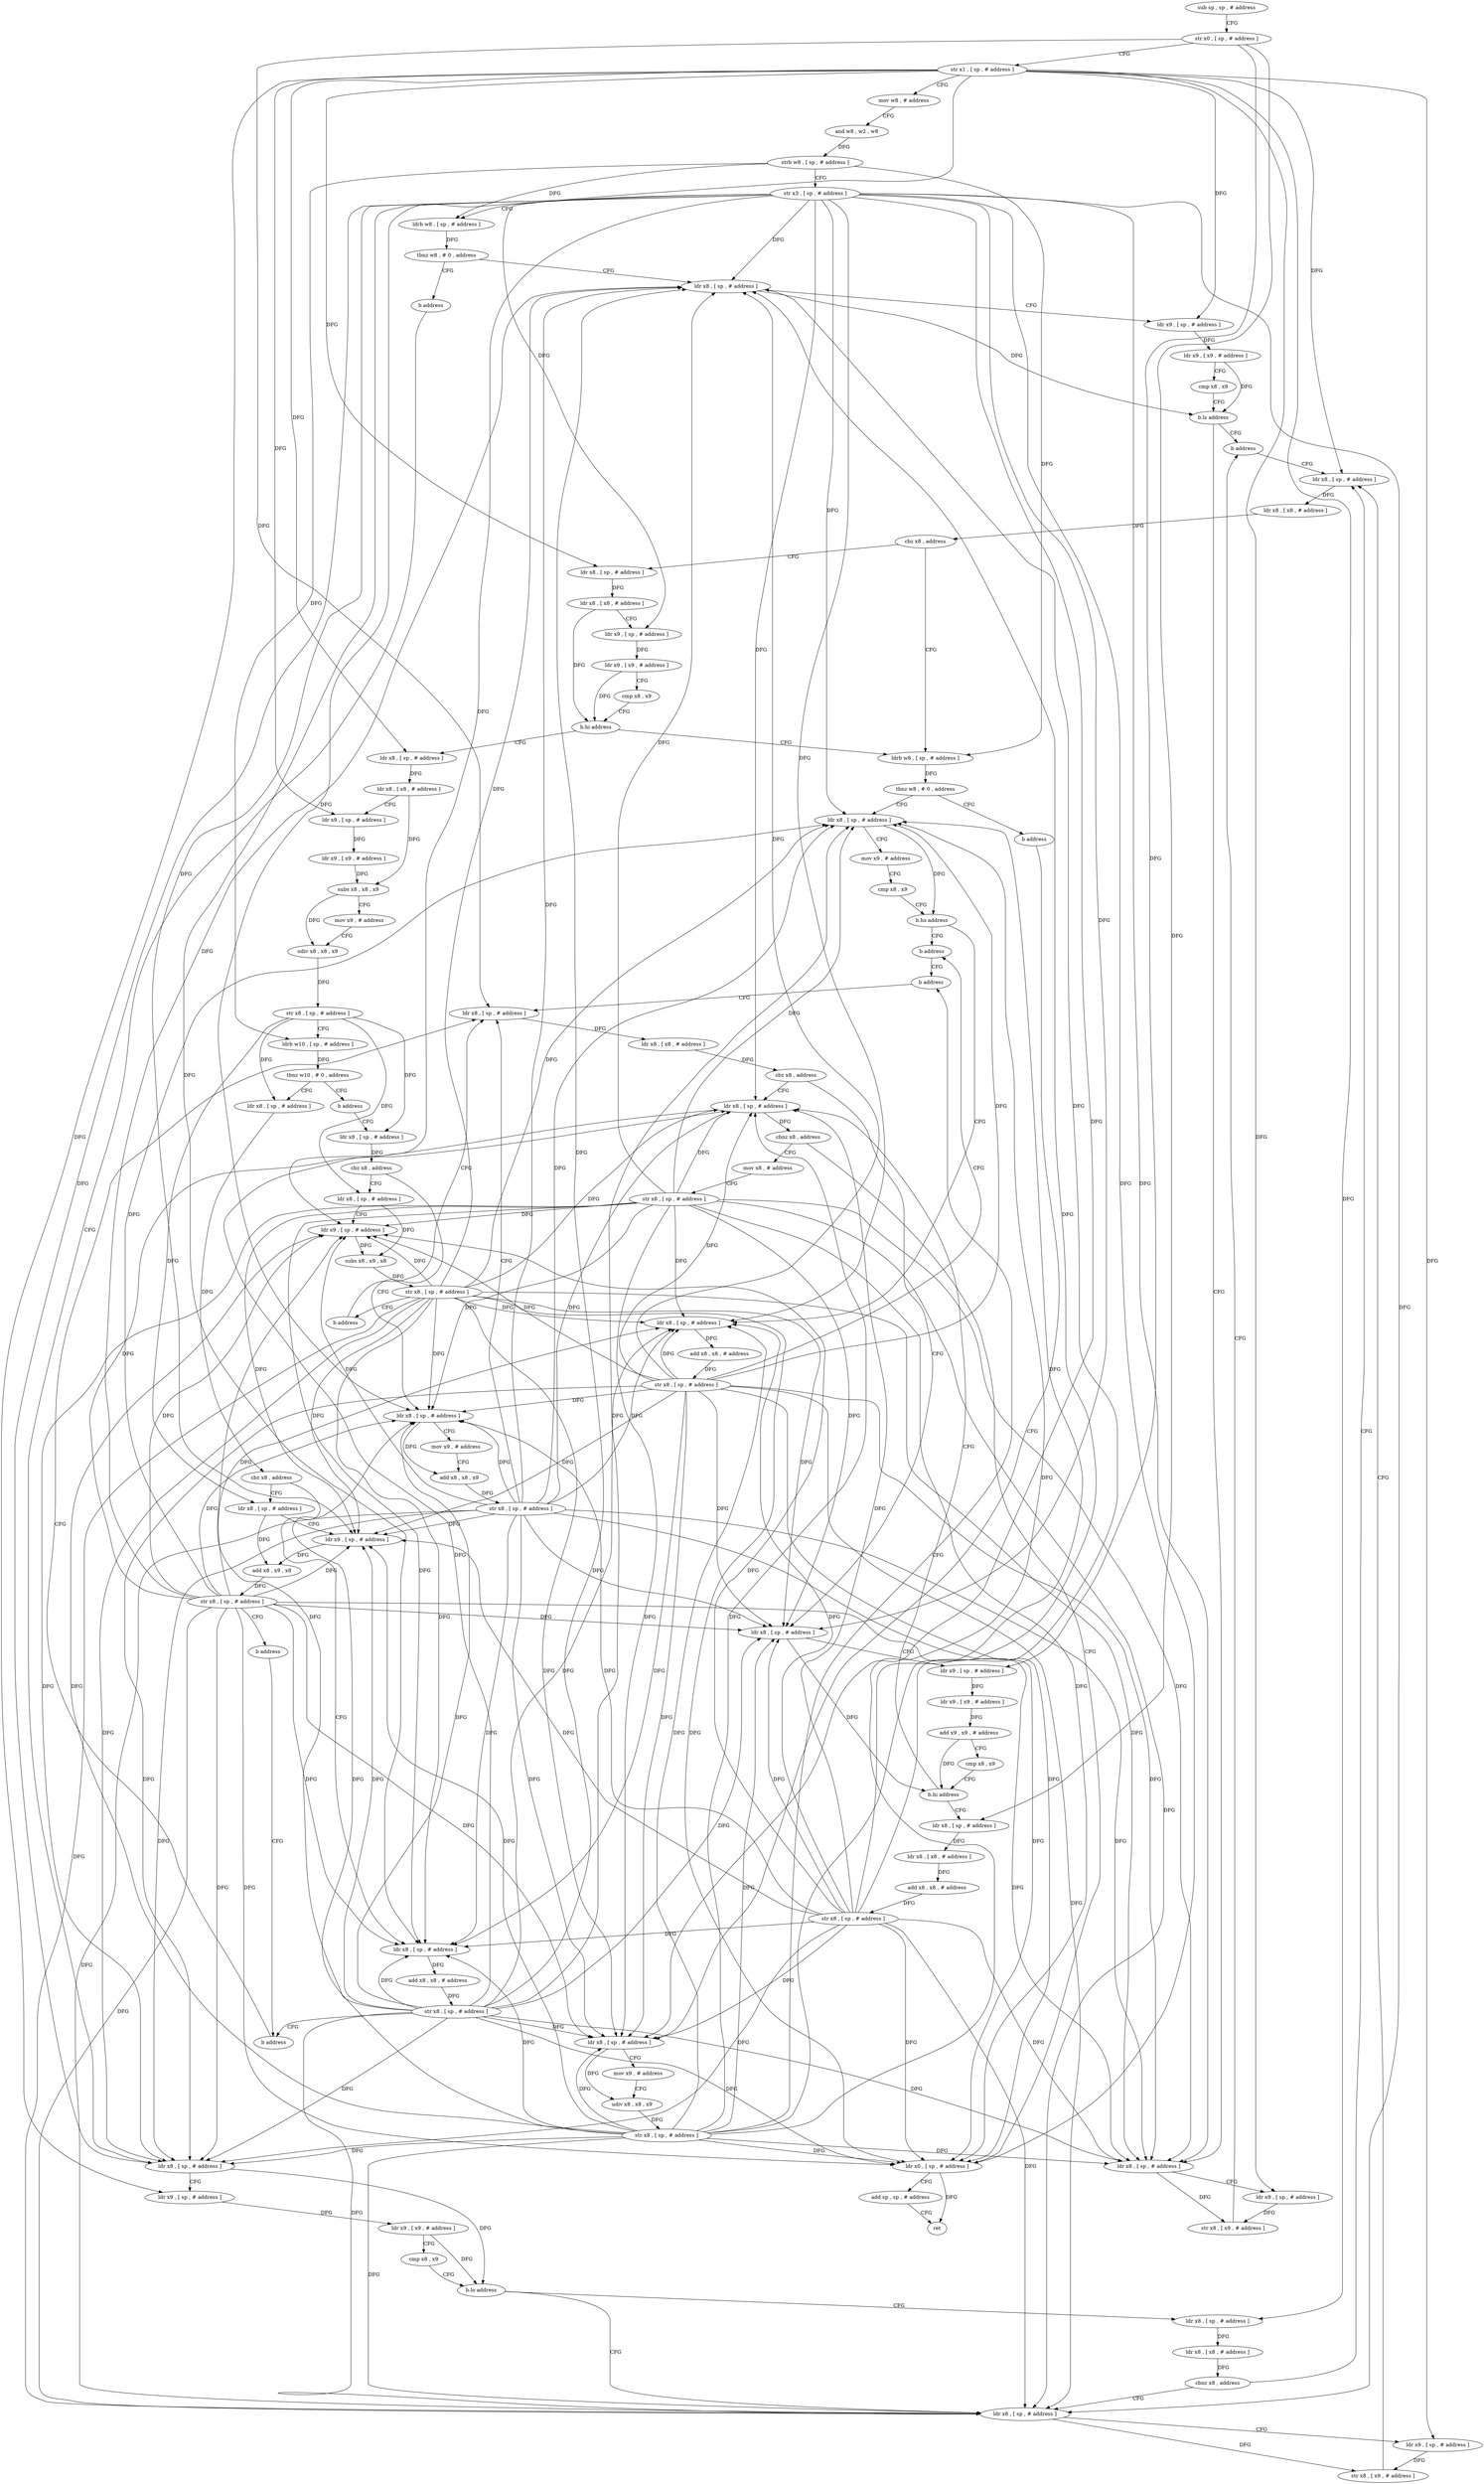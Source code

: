 digraph "func" {
"4295100" [label = "sub sp , sp , # address" ]
"4295104" [label = "str x0 , [ sp , # address ]" ]
"4295108" [label = "str x1 , [ sp , # address ]" ]
"4295112" [label = "mov w8 , # address" ]
"4295116" [label = "and w8 , w2 , w8" ]
"4295120" [label = "strb w8 , [ sp , # address ]" ]
"4295124" [label = "str x3 , [ sp , # address ]" ]
"4295128" [label = "ldrb w8 , [ sp , # address ]" ]
"4295132" [label = "tbnz w8 , # 0 , address" ]
"4295140" [label = "ldr x8 , [ sp , # address ]" ]
"4295136" [label = "b address" ]
"4295144" [label = "ldr x9 , [ sp , # address ]" ]
"4295148" [label = "ldr x9 , [ x9 , # address ]" ]
"4295152" [label = "cmp x8 , x9" ]
"4295156" [label = "b.ls address" ]
"4295172" [label = "b address" ]
"4295160" [label = "ldr x8 , [ sp , # address ]" ]
"4295176" [label = "ldr x8 , [ sp , # address ]" ]
"4295220" [label = "ldr x8 , [ sp , # address ]" ]
"4295164" [label = "ldr x9 , [ sp , # address ]" ]
"4295168" [label = "str x8 , [ x9 , # address ]" ]
"4295180" [label = "ldr x9 , [ sp , # address ]" ]
"4295184" [label = "ldr x9 , [ x9 , # address ]" ]
"4295188" [label = "cmp x8 , x9" ]
"4295192" [label = "b.lo address" ]
"4295208" [label = "ldr x8 , [ sp , # address ]" ]
"4295196" [label = "ldr x8 , [ sp , # address ]" ]
"4295224" [label = "ldr x8 , [ x8 , # address ]" ]
"4295228" [label = "cbz x8 , address" ]
"4295256" [label = "ldrb w8 , [ sp , # address ]" ]
"4295232" [label = "ldr x8 , [ sp , # address ]" ]
"4295212" [label = "ldr x9 , [ sp , # address ]" ]
"4295216" [label = "str x8 , [ x9 , # address ]" ]
"4295200" [label = "ldr x8 , [ x8 , # address ]" ]
"4295204" [label = "cbnz x8 , address" ]
"4295260" [label = "tbnz w8 , # 0 , address" ]
"4295268" [label = "ldr x8 , [ sp , # address ]" ]
"4295264" [label = "b address" ]
"4295236" [label = "ldr x8 , [ x8 , # address ]" ]
"4295240" [label = "ldr x9 , [ sp , # address ]" ]
"4295244" [label = "ldr x9 , [ x9 , # address ]" ]
"4295248" [label = "cmp x8 , x9" ]
"4295252" [label = "b.hi address" ]
"4295320" [label = "ldr x8 , [ sp , # address ]" ]
"4295272" [label = "mov x9 , # address" ]
"4295276" [label = "cmp x8 , x9" ]
"4295280" [label = "b.hs address" ]
"4295296" [label = "b address" ]
"4295284" [label = "ldr x8 , [ sp , # address ]" ]
"4295300" [label = "ldr x8 , [ sp , # address ]" ]
"4295324" [label = "ldr x8 , [ x8 , # address ]" ]
"4295328" [label = "ldr x9 , [ sp , # address ]" ]
"4295332" [label = "ldr x9 , [ x9 , # address ]" ]
"4295336" [label = "subs x8 , x8 , x9" ]
"4295340" [label = "mov x9 , # address" ]
"4295344" [label = "udiv x8 , x8 , x9" ]
"4295348" [label = "str x8 , [ sp , # address ]" ]
"4295352" [label = "ldrb w10 , [ sp , # address ]" ]
"4295356" [label = "tbnz w10 , # 0 , address" ]
"4295364" [label = "ldr x8 , [ sp , # address ]" ]
"4295360" [label = "b address" ]
"4295316" [label = "b address" ]
"4295288" [label = "add x8 , x8 , # address" ]
"4295292" [label = "str x8 , [ sp , # address ]" ]
"4295304" [label = "mov x9 , # address" ]
"4295308" [label = "udiv x8 , x8 , x9" ]
"4295312" [label = "str x8 , [ sp , # address ]" ]
"4295368" [label = "cbz x8 , address" ]
"4295392" [label = "ldr x8 , [ sp , # address ]" ]
"4295372" [label = "ldr x8 , [ sp , # address ]" ]
"4295408" [label = "ldr x8 , [ sp , # address ]" ]
"4295452" [label = "ldr x8 , [ sp , # address ]" ]
"4295456" [label = "ldr x8 , [ x8 , # address ]" ]
"4295460" [label = "cbz x8 , address" ]
"4295504" [label = "ldr x8 , [ sp , # address ]" ]
"4295464" [label = "ldr x8 , [ sp , # address ]" ]
"4295396" [label = "add x8 , x8 , # address" ]
"4295400" [label = "str x8 , [ sp , # address ]" ]
"4295404" [label = "b address" ]
"4295376" [label = "ldr x9 , [ sp , # address ]" ]
"4295380" [label = "add x8 , x9 , x8" ]
"4295384" [label = "str x8 , [ sp , # address ]" ]
"4295388" [label = "b address" ]
"4295412" [label = "cbz x8 , address" ]
"4295436" [label = "ldr x8 , [ sp , # address ]" ]
"4295416" [label = "ldr x8 , [ sp , # address ]" ]
"4295508" [label = "cbnz x8 , address" ]
"4295520" [label = "ldr x0 , [ sp , # address ]" ]
"4295512" [label = "mov x8 , # address" ]
"4295468" [label = "ldr x9 , [ sp , # address ]" ]
"4295472" [label = "ldr x9 , [ x9 , # address ]" ]
"4295476" [label = "add x9 , x9 , # address" ]
"4295480" [label = "cmp x8 , x9" ]
"4295484" [label = "b.hi address" ]
"4295488" [label = "ldr x8 , [ sp , # address ]" ]
"4295440" [label = "mov x9 , # address" ]
"4295444" [label = "add x8 , x8 , x9" ]
"4295448" [label = "str x8 , [ sp , # address ]" ]
"4295420" [label = "ldr x9 , [ sp , # address ]" ]
"4295424" [label = "subs x8 , x9 , x8" ]
"4295428" [label = "str x8 , [ sp , # address ]" ]
"4295432" [label = "b address" ]
"4295524" [label = "add sp , sp , # address" ]
"4295528" [label = "ret" ]
"4295516" [label = "str x8 , [ sp , # address ]" ]
"4295492" [label = "ldr x8 , [ x8 , # address ]" ]
"4295496" [label = "add x8 , x8 , # address" ]
"4295500" [label = "str x8 , [ sp , # address ]" ]
"4295100" -> "4295104" [ label = "CFG" ]
"4295104" -> "4295108" [ label = "CFG" ]
"4295104" -> "4295452" [ label = "DFG" ]
"4295104" -> "4295468" [ label = "DFG" ]
"4295104" -> "4295488" [ label = "DFG" ]
"4295108" -> "4295112" [ label = "CFG" ]
"4295108" -> "4295144" [ label = "DFG" ]
"4295108" -> "4295164" [ label = "DFG" ]
"4295108" -> "4295180" [ label = "DFG" ]
"4295108" -> "4295220" [ label = "DFG" ]
"4295108" -> "4295212" [ label = "DFG" ]
"4295108" -> "4295196" [ label = "DFG" ]
"4295108" -> "4295232" [ label = "DFG" ]
"4295108" -> "4295240" [ label = "DFG" ]
"4295108" -> "4295320" [ label = "DFG" ]
"4295108" -> "4295328" [ label = "DFG" ]
"4295112" -> "4295116" [ label = "CFG" ]
"4295116" -> "4295120" [ label = "DFG" ]
"4295120" -> "4295124" [ label = "CFG" ]
"4295120" -> "4295128" [ label = "DFG" ]
"4295120" -> "4295256" [ label = "DFG" ]
"4295120" -> "4295352" [ label = "DFG" ]
"4295124" -> "4295128" [ label = "CFG" ]
"4295124" -> "4295140" [ label = "DFG" ]
"4295124" -> "4295160" [ label = "DFG" ]
"4295124" -> "4295176" [ label = "DFG" ]
"4295124" -> "4295208" [ label = "DFG" ]
"4295124" -> "4295268" [ label = "DFG" ]
"4295124" -> "4295284" [ label = "DFG" ]
"4295124" -> "4295300" [ label = "DFG" ]
"4295124" -> "4295392" [ label = "DFG" ]
"4295124" -> "4295376" [ label = "DFG" ]
"4295124" -> "4295436" [ label = "DFG" ]
"4295124" -> "4295420" [ label = "DFG" ]
"4295124" -> "4295504" [ label = "DFG" ]
"4295124" -> "4295464" [ label = "DFG" ]
"4295124" -> "4295520" [ label = "DFG" ]
"4295128" -> "4295132" [ label = "DFG" ]
"4295132" -> "4295140" [ label = "CFG" ]
"4295132" -> "4295136" [ label = "CFG" ]
"4295140" -> "4295144" [ label = "CFG" ]
"4295140" -> "4295156" [ label = "DFG" ]
"4295136" -> "4295176" [ label = "CFG" ]
"4295144" -> "4295148" [ label = "DFG" ]
"4295148" -> "4295152" [ label = "CFG" ]
"4295148" -> "4295156" [ label = "DFG" ]
"4295152" -> "4295156" [ label = "CFG" ]
"4295156" -> "4295172" [ label = "CFG" ]
"4295156" -> "4295160" [ label = "CFG" ]
"4295172" -> "4295220" [ label = "CFG" ]
"4295160" -> "4295164" [ label = "CFG" ]
"4295160" -> "4295168" [ label = "DFG" ]
"4295176" -> "4295180" [ label = "CFG" ]
"4295176" -> "4295192" [ label = "DFG" ]
"4295220" -> "4295224" [ label = "DFG" ]
"4295164" -> "4295168" [ label = "DFG" ]
"4295168" -> "4295172" [ label = "CFG" ]
"4295180" -> "4295184" [ label = "DFG" ]
"4295184" -> "4295188" [ label = "CFG" ]
"4295184" -> "4295192" [ label = "DFG" ]
"4295188" -> "4295192" [ label = "CFG" ]
"4295192" -> "4295208" [ label = "CFG" ]
"4295192" -> "4295196" [ label = "CFG" ]
"4295208" -> "4295212" [ label = "CFG" ]
"4295208" -> "4295216" [ label = "DFG" ]
"4295196" -> "4295200" [ label = "DFG" ]
"4295224" -> "4295228" [ label = "DFG" ]
"4295228" -> "4295256" [ label = "CFG" ]
"4295228" -> "4295232" [ label = "CFG" ]
"4295256" -> "4295260" [ label = "DFG" ]
"4295232" -> "4295236" [ label = "DFG" ]
"4295212" -> "4295216" [ label = "DFG" ]
"4295216" -> "4295220" [ label = "CFG" ]
"4295200" -> "4295204" [ label = "DFG" ]
"4295204" -> "4295220" [ label = "CFG" ]
"4295204" -> "4295208" [ label = "CFG" ]
"4295260" -> "4295268" [ label = "CFG" ]
"4295260" -> "4295264" [ label = "CFG" ]
"4295268" -> "4295272" [ label = "CFG" ]
"4295268" -> "4295280" [ label = "DFG" ]
"4295264" -> "4295300" [ label = "CFG" ]
"4295236" -> "4295240" [ label = "CFG" ]
"4295236" -> "4295252" [ label = "DFG" ]
"4295240" -> "4295244" [ label = "DFG" ]
"4295244" -> "4295248" [ label = "CFG" ]
"4295244" -> "4295252" [ label = "DFG" ]
"4295248" -> "4295252" [ label = "CFG" ]
"4295252" -> "4295320" [ label = "CFG" ]
"4295252" -> "4295256" [ label = "CFG" ]
"4295320" -> "4295324" [ label = "DFG" ]
"4295272" -> "4295276" [ label = "CFG" ]
"4295276" -> "4295280" [ label = "CFG" ]
"4295280" -> "4295296" [ label = "CFG" ]
"4295280" -> "4295284" [ label = "CFG" ]
"4295296" -> "4295316" [ label = "CFG" ]
"4295284" -> "4295288" [ label = "DFG" ]
"4295300" -> "4295304" [ label = "CFG" ]
"4295300" -> "4295308" [ label = "DFG" ]
"4295324" -> "4295328" [ label = "CFG" ]
"4295324" -> "4295336" [ label = "DFG" ]
"4295328" -> "4295332" [ label = "DFG" ]
"4295332" -> "4295336" [ label = "DFG" ]
"4295336" -> "4295340" [ label = "CFG" ]
"4295336" -> "4295344" [ label = "DFG" ]
"4295340" -> "4295344" [ label = "CFG" ]
"4295344" -> "4295348" [ label = "DFG" ]
"4295348" -> "4295352" [ label = "CFG" ]
"4295348" -> "4295364" [ label = "DFG" ]
"4295348" -> "4295372" [ label = "DFG" ]
"4295348" -> "4295408" [ label = "DFG" ]
"4295348" -> "4295416" [ label = "DFG" ]
"4295352" -> "4295356" [ label = "DFG" ]
"4295356" -> "4295364" [ label = "CFG" ]
"4295356" -> "4295360" [ label = "CFG" ]
"4295364" -> "4295368" [ label = "DFG" ]
"4295360" -> "4295408" [ label = "CFG" ]
"4295316" -> "4295452" [ label = "CFG" ]
"4295288" -> "4295292" [ label = "DFG" ]
"4295292" -> "4295296" [ label = "CFG" ]
"4295292" -> "4295140" [ label = "DFG" ]
"4295292" -> "4295160" [ label = "DFG" ]
"4295292" -> "4295176" [ label = "DFG" ]
"4295292" -> "4295208" [ label = "DFG" ]
"4295292" -> "4295268" [ label = "DFG" ]
"4295292" -> "4295284" [ label = "DFG" ]
"4295292" -> "4295300" [ label = "DFG" ]
"4295292" -> "4295392" [ label = "DFG" ]
"4295292" -> "4295376" [ label = "DFG" ]
"4295292" -> "4295436" [ label = "DFG" ]
"4295292" -> "4295420" [ label = "DFG" ]
"4295292" -> "4295504" [ label = "DFG" ]
"4295292" -> "4295464" [ label = "DFG" ]
"4295292" -> "4295520" [ label = "DFG" ]
"4295304" -> "4295308" [ label = "CFG" ]
"4295308" -> "4295312" [ label = "DFG" ]
"4295312" -> "4295316" [ label = "CFG" ]
"4295312" -> "4295140" [ label = "DFG" ]
"4295312" -> "4295160" [ label = "DFG" ]
"4295312" -> "4295176" [ label = "DFG" ]
"4295312" -> "4295208" [ label = "DFG" ]
"4295312" -> "4295268" [ label = "DFG" ]
"4295312" -> "4295284" [ label = "DFG" ]
"4295312" -> "4295300" [ label = "DFG" ]
"4295312" -> "4295392" [ label = "DFG" ]
"4295312" -> "4295376" [ label = "DFG" ]
"4295312" -> "4295436" [ label = "DFG" ]
"4295312" -> "4295420" [ label = "DFG" ]
"4295312" -> "4295504" [ label = "DFG" ]
"4295312" -> "4295464" [ label = "DFG" ]
"4295312" -> "4295520" [ label = "DFG" ]
"4295368" -> "4295392" [ label = "CFG" ]
"4295368" -> "4295372" [ label = "CFG" ]
"4295392" -> "4295396" [ label = "DFG" ]
"4295372" -> "4295376" [ label = "CFG" ]
"4295372" -> "4295380" [ label = "DFG" ]
"4295408" -> "4295412" [ label = "DFG" ]
"4295452" -> "4295456" [ label = "DFG" ]
"4295456" -> "4295460" [ label = "DFG" ]
"4295460" -> "4295504" [ label = "CFG" ]
"4295460" -> "4295464" [ label = "CFG" ]
"4295504" -> "4295508" [ label = "DFG" ]
"4295464" -> "4295468" [ label = "CFG" ]
"4295464" -> "4295484" [ label = "DFG" ]
"4295396" -> "4295400" [ label = "DFG" ]
"4295400" -> "4295404" [ label = "CFG" ]
"4295400" -> "4295140" [ label = "DFG" ]
"4295400" -> "4295160" [ label = "DFG" ]
"4295400" -> "4295176" [ label = "DFG" ]
"4295400" -> "4295208" [ label = "DFG" ]
"4295400" -> "4295268" [ label = "DFG" ]
"4295400" -> "4295284" [ label = "DFG" ]
"4295400" -> "4295300" [ label = "DFG" ]
"4295400" -> "4295392" [ label = "DFG" ]
"4295400" -> "4295376" [ label = "DFG" ]
"4295400" -> "4295436" [ label = "DFG" ]
"4295400" -> "4295420" [ label = "DFG" ]
"4295400" -> "4295504" [ label = "DFG" ]
"4295400" -> "4295464" [ label = "DFG" ]
"4295400" -> "4295520" [ label = "DFG" ]
"4295404" -> "4295452" [ label = "CFG" ]
"4295376" -> "4295380" [ label = "DFG" ]
"4295380" -> "4295384" [ label = "DFG" ]
"4295384" -> "4295388" [ label = "CFG" ]
"4295384" -> "4295140" [ label = "DFG" ]
"4295384" -> "4295160" [ label = "DFG" ]
"4295384" -> "4295176" [ label = "DFG" ]
"4295384" -> "4295208" [ label = "DFG" ]
"4295384" -> "4295268" [ label = "DFG" ]
"4295384" -> "4295284" [ label = "DFG" ]
"4295384" -> "4295300" [ label = "DFG" ]
"4295384" -> "4295392" [ label = "DFG" ]
"4295384" -> "4295376" [ label = "DFG" ]
"4295384" -> "4295436" [ label = "DFG" ]
"4295384" -> "4295420" [ label = "DFG" ]
"4295384" -> "4295504" [ label = "DFG" ]
"4295384" -> "4295464" [ label = "DFG" ]
"4295384" -> "4295520" [ label = "DFG" ]
"4295388" -> "4295404" [ label = "CFG" ]
"4295412" -> "4295436" [ label = "CFG" ]
"4295412" -> "4295416" [ label = "CFG" ]
"4295436" -> "4295440" [ label = "CFG" ]
"4295436" -> "4295444" [ label = "DFG" ]
"4295416" -> "4295420" [ label = "CFG" ]
"4295416" -> "4295424" [ label = "DFG" ]
"4295508" -> "4295520" [ label = "CFG" ]
"4295508" -> "4295512" [ label = "CFG" ]
"4295520" -> "4295524" [ label = "CFG" ]
"4295520" -> "4295528" [ label = "DFG" ]
"4295512" -> "4295516" [ label = "CFG" ]
"4295468" -> "4295472" [ label = "DFG" ]
"4295472" -> "4295476" [ label = "DFG" ]
"4295476" -> "4295480" [ label = "CFG" ]
"4295476" -> "4295484" [ label = "DFG" ]
"4295480" -> "4295484" [ label = "CFG" ]
"4295484" -> "4295504" [ label = "CFG" ]
"4295484" -> "4295488" [ label = "CFG" ]
"4295488" -> "4295492" [ label = "DFG" ]
"4295440" -> "4295444" [ label = "CFG" ]
"4295444" -> "4295448" [ label = "DFG" ]
"4295448" -> "4295452" [ label = "CFG" ]
"4295448" -> "4295140" [ label = "DFG" ]
"4295448" -> "4295160" [ label = "DFG" ]
"4295448" -> "4295176" [ label = "DFG" ]
"4295448" -> "4295208" [ label = "DFG" ]
"4295448" -> "4295268" [ label = "DFG" ]
"4295448" -> "4295284" [ label = "DFG" ]
"4295448" -> "4295300" [ label = "DFG" ]
"4295448" -> "4295392" [ label = "DFG" ]
"4295448" -> "4295376" [ label = "DFG" ]
"4295448" -> "4295436" [ label = "DFG" ]
"4295448" -> "4295420" [ label = "DFG" ]
"4295448" -> "4295504" [ label = "DFG" ]
"4295448" -> "4295464" [ label = "DFG" ]
"4295448" -> "4295520" [ label = "DFG" ]
"4295420" -> "4295424" [ label = "DFG" ]
"4295424" -> "4295428" [ label = "DFG" ]
"4295428" -> "4295432" [ label = "CFG" ]
"4295428" -> "4295140" [ label = "DFG" ]
"4295428" -> "4295160" [ label = "DFG" ]
"4295428" -> "4295176" [ label = "DFG" ]
"4295428" -> "4295208" [ label = "DFG" ]
"4295428" -> "4295268" [ label = "DFG" ]
"4295428" -> "4295284" [ label = "DFG" ]
"4295428" -> "4295300" [ label = "DFG" ]
"4295428" -> "4295392" [ label = "DFG" ]
"4295428" -> "4295376" [ label = "DFG" ]
"4295428" -> "4295436" [ label = "DFG" ]
"4295428" -> "4295420" [ label = "DFG" ]
"4295428" -> "4295504" [ label = "DFG" ]
"4295428" -> "4295464" [ label = "DFG" ]
"4295428" -> "4295520" [ label = "DFG" ]
"4295432" -> "4295452" [ label = "CFG" ]
"4295524" -> "4295528" [ label = "CFG" ]
"4295516" -> "4295520" [ label = "DFG" ]
"4295516" -> "4295140" [ label = "DFG" ]
"4295516" -> "4295160" [ label = "DFG" ]
"4295516" -> "4295176" [ label = "DFG" ]
"4295516" -> "4295208" [ label = "DFG" ]
"4295516" -> "4295268" [ label = "DFG" ]
"4295516" -> "4295284" [ label = "DFG" ]
"4295516" -> "4295300" [ label = "DFG" ]
"4295516" -> "4295392" [ label = "DFG" ]
"4295516" -> "4295376" [ label = "DFG" ]
"4295516" -> "4295436" [ label = "DFG" ]
"4295516" -> "4295420" [ label = "DFG" ]
"4295516" -> "4295504" [ label = "DFG" ]
"4295516" -> "4295464" [ label = "DFG" ]
"4295492" -> "4295496" [ label = "DFG" ]
"4295496" -> "4295500" [ label = "DFG" ]
"4295500" -> "4295504" [ label = "DFG" ]
"4295500" -> "4295140" [ label = "DFG" ]
"4295500" -> "4295160" [ label = "DFG" ]
"4295500" -> "4295176" [ label = "DFG" ]
"4295500" -> "4295208" [ label = "DFG" ]
"4295500" -> "4295268" [ label = "DFG" ]
"4295500" -> "4295284" [ label = "DFG" ]
"4295500" -> "4295300" [ label = "DFG" ]
"4295500" -> "4295392" [ label = "DFG" ]
"4295500" -> "4295376" [ label = "DFG" ]
"4295500" -> "4295436" [ label = "DFG" ]
"4295500" -> "4295420" [ label = "DFG" ]
"4295500" -> "4295464" [ label = "DFG" ]
"4295500" -> "4295520" [ label = "DFG" ]
}
